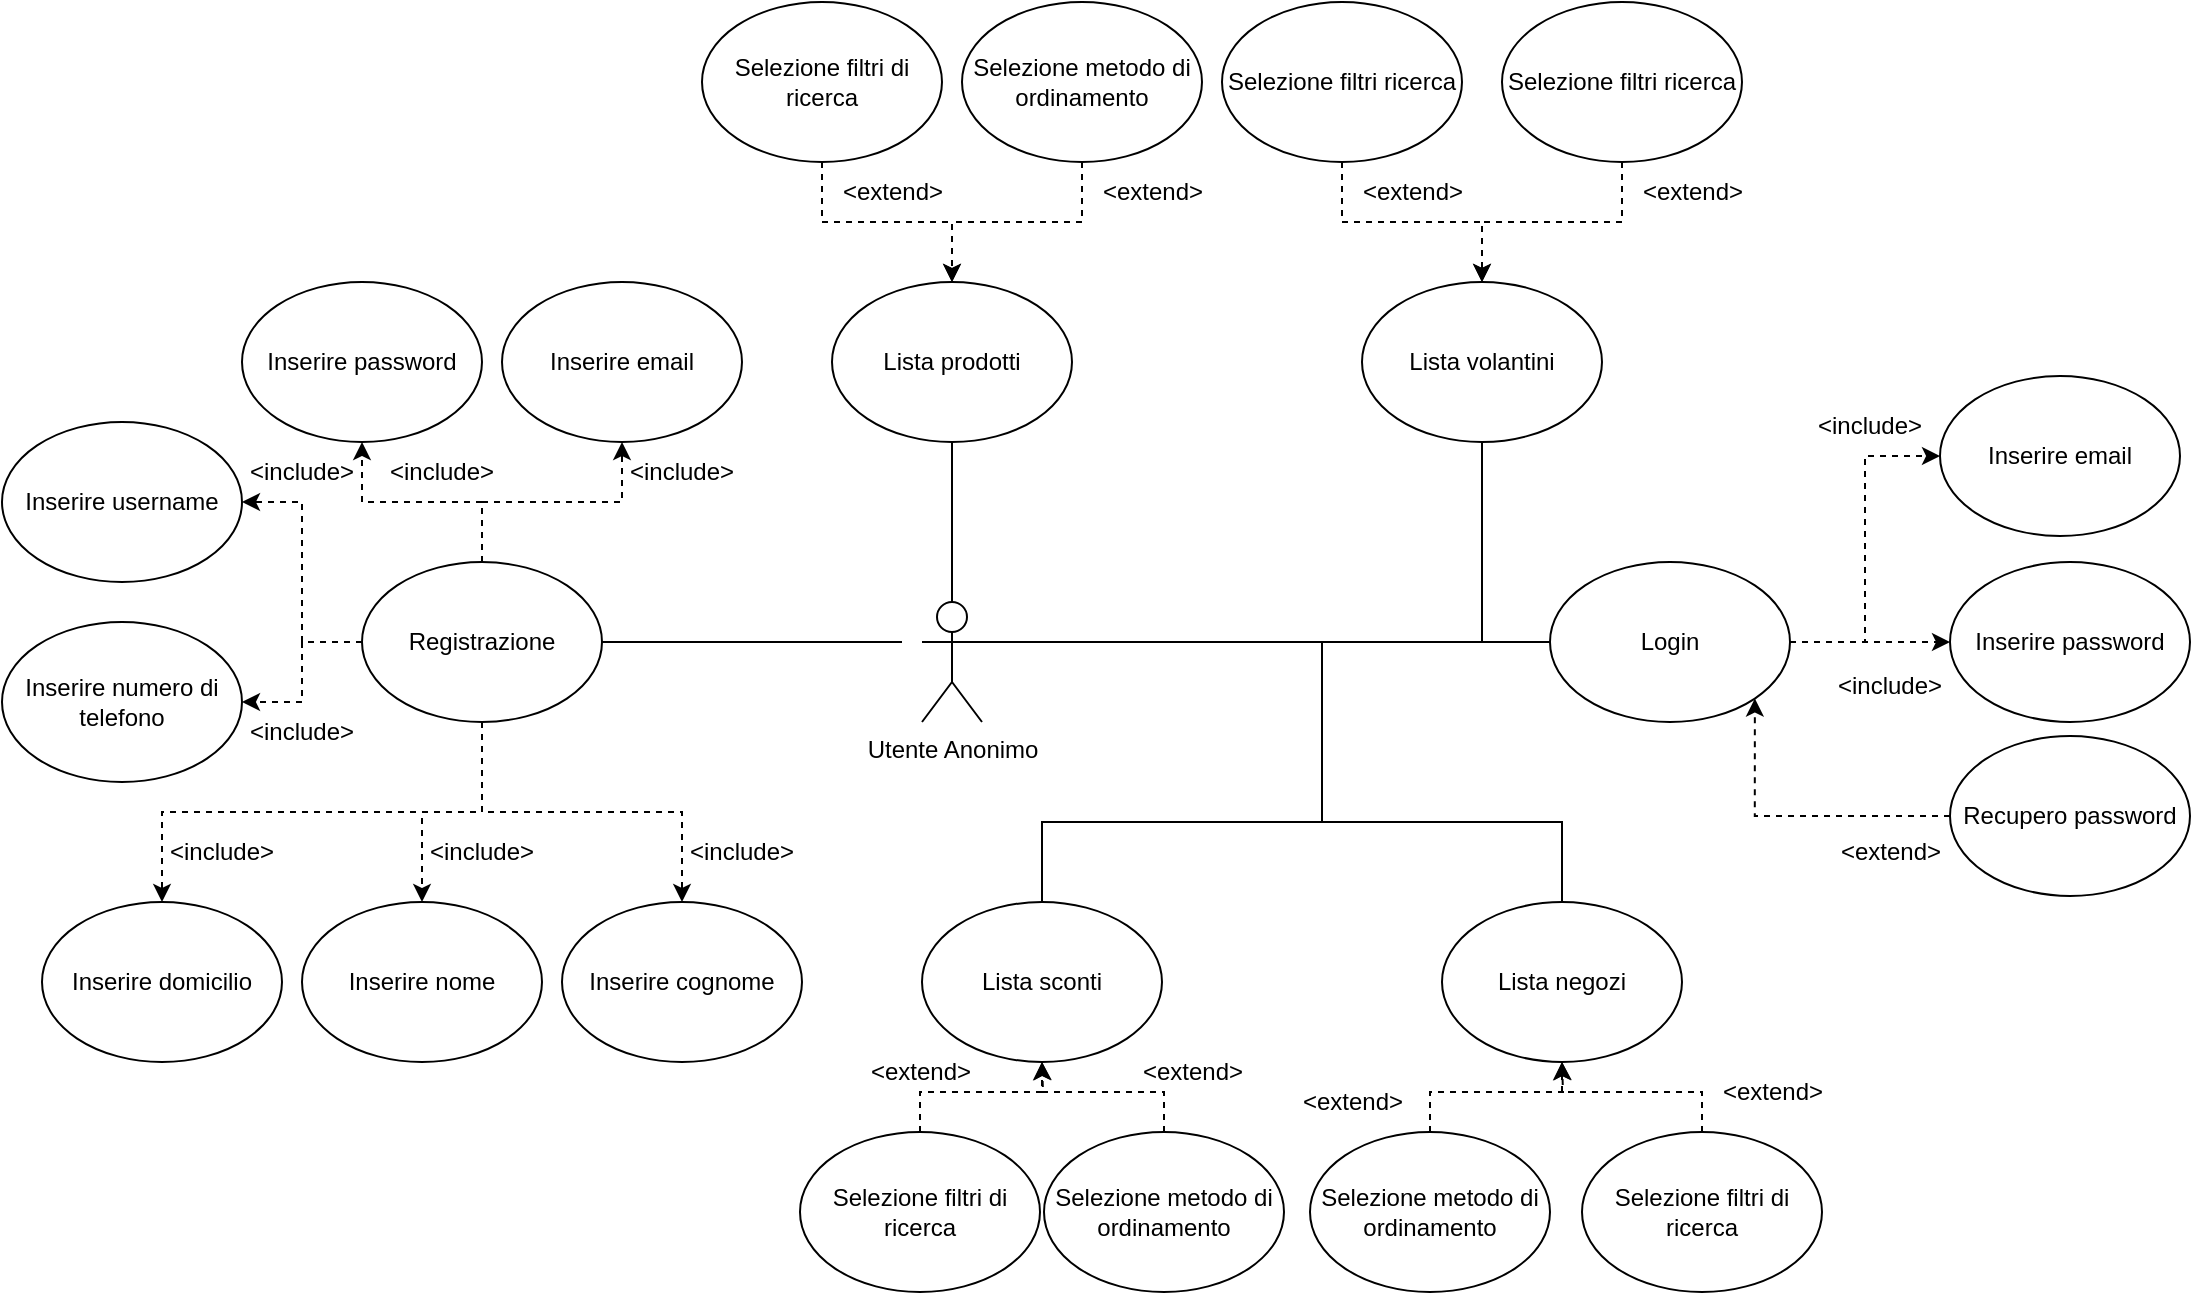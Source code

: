 <mxfile version="14.6.13" type="device"><diagram name="Pagina-1" id="lVRO8FN0cl4bYZhDUq4U"><mxGraphModel dx="2249" dy="1991" grid="1" gridSize="10" guides="1" tooltips="1" connect="1" arrows="1" fold="1" page="1" pageScale="1" pageWidth="827" pageHeight="1169" math="0" shadow="0"><root><mxCell id="0"/><mxCell id="1" parent="0"/><mxCell id="L7NKFnQ29NJkpKg581X9-1" value="Utente Anonimo&lt;br&gt;" style="shape=umlActor;verticalLabelPosition=bottom;verticalAlign=top;html=1;outlineConnect=0;" parent="1" vertex="1"><mxGeometry x="100" y="160" width="30" height="60" as="geometry"/></mxCell><mxCell id="L7NKFnQ29NJkpKg581X9-8" style="edgeStyle=orthogonalEdgeStyle;rounded=0;orthogonalLoop=1;jettySize=auto;html=1;exitX=1;exitY=0.5;exitDx=0;exitDy=0;entryX=0;entryY=0.5;entryDx=0;entryDy=0;dashed=1;" parent="1" source="L7NKFnQ29NJkpKg581X9-2" target="L7NKFnQ29NJkpKg581X9-5" edge="1"><mxGeometry relative="1" as="geometry"/></mxCell><mxCell id="L7NKFnQ29NJkpKg581X9-9" style="edgeStyle=orthogonalEdgeStyle;rounded=0;orthogonalLoop=1;jettySize=auto;html=1;exitX=1;exitY=0.5;exitDx=0;exitDy=0;entryX=0;entryY=0.5;entryDx=0;entryDy=0;dashed=1;" parent="1" source="L7NKFnQ29NJkpKg581X9-2" target="L7NKFnQ29NJkpKg581X9-6" edge="1"><mxGeometry relative="1" as="geometry"/></mxCell><mxCell id="L7NKFnQ29NJkpKg581X9-2" value="Login" style="ellipse;whiteSpace=wrap;html=1;" parent="1" vertex="1"><mxGeometry x="414" y="140" width="120" height="80" as="geometry"/></mxCell><mxCell id="L7NKFnQ29NJkpKg581X9-5" value="Inserire email" style="ellipse;whiteSpace=wrap;html=1;" parent="1" vertex="1"><mxGeometry x="609" y="47" width="120" height="80" as="geometry"/></mxCell><mxCell id="L7NKFnQ29NJkpKg581X9-6" value="Inserire password" style="ellipse;whiteSpace=wrap;html=1;" parent="1" vertex="1"><mxGeometry x="614" y="140" width="120" height="80" as="geometry"/></mxCell><mxCell id="L7NKFnQ29NJkpKg581X9-10" value="&amp;lt;include&amp;gt;" style="text;html=1;strokeColor=none;fillColor=none;align=center;verticalAlign=middle;whiteSpace=wrap;rounded=0;" parent="1" vertex="1"><mxGeometry x="544" y="57" width="60" height="30" as="geometry"/></mxCell><mxCell id="L7NKFnQ29NJkpKg581X9-11" value="&amp;lt;include&amp;gt;" style="text;html=1;strokeColor=none;fillColor=none;align=center;verticalAlign=middle;whiteSpace=wrap;rounded=0;" parent="1" vertex="1"><mxGeometry x="554" y="187" width="60" height="30" as="geometry"/></mxCell><mxCell id="L7NKFnQ29NJkpKg581X9-16" value="" style="endArrow=none;html=1;rounded=0;entryX=0;entryY=0.5;entryDx=0;entryDy=0;" parent="1" target="L7NKFnQ29NJkpKg581X9-2" edge="1"><mxGeometry width="50" height="50" relative="1" as="geometry"><mxPoint x="140" y="180" as="sourcePoint"/><mxPoint x="450" y="160" as="targetPoint"/></mxGeometry></mxCell><mxCell id="L7NKFnQ29NJkpKg581X9-20" style="edgeStyle=orthogonalEdgeStyle;rounded=0;orthogonalLoop=1;jettySize=auto;html=1;exitX=0;exitY=0.5;exitDx=0;exitDy=0;entryX=1;entryY=1;entryDx=0;entryDy=0;dashed=1;" parent="1" source="L7NKFnQ29NJkpKg581X9-18" target="L7NKFnQ29NJkpKg581X9-2" edge="1"><mxGeometry relative="1" as="geometry"/></mxCell><mxCell id="L7NKFnQ29NJkpKg581X9-18" value="Recupero password" style="ellipse;whiteSpace=wrap;html=1;" parent="1" vertex="1"><mxGeometry x="614" y="227" width="120" height="80" as="geometry"/></mxCell><mxCell id="L7NKFnQ29NJkpKg581X9-21" value="&amp;lt;extend&amp;gt;" style="text;html=1;align=center;verticalAlign=middle;resizable=0;points=[];autosize=1;strokeColor=none;fillColor=none;" parent="1" vertex="1"><mxGeometry x="549" y="270" width="70" height="30" as="geometry"/></mxCell><mxCell id="L7NKFnQ29NJkpKg581X9-22" value="Lista prodotti" style="ellipse;whiteSpace=wrap;html=1;" parent="1" vertex="1"><mxGeometry x="55" width="120" height="80" as="geometry"/></mxCell><mxCell id="L7NKFnQ29NJkpKg581X9-31" style="edgeStyle=orthogonalEdgeStyle;rounded=0;orthogonalLoop=1;jettySize=auto;html=1;exitX=0.5;exitY=0;exitDx=0;exitDy=0;endArrow=none;endFill=0;" parent="1" source="L7NKFnQ29NJkpKg581X9-23" edge="1"><mxGeometry relative="1" as="geometry"><mxPoint x="130" y="180" as="targetPoint"/><Array as="points"><mxPoint x="160" y="270"/><mxPoint x="300" y="270"/><mxPoint x="300" y="180"/></Array></mxGeometry></mxCell><mxCell id="L7NKFnQ29NJkpKg581X9-23" value="Lista sconti" style="ellipse;whiteSpace=wrap;html=1;" parent="1" vertex="1"><mxGeometry x="100" y="310" width="120" height="80" as="geometry"/></mxCell><mxCell id="L7NKFnQ29NJkpKg581X9-30" style="edgeStyle=orthogonalEdgeStyle;rounded=0;orthogonalLoop=1;jettySize=auto;html=1;exitX=0.5;exitY=0;exitDx=0;exitDy=0;entryX=1;entryY=0.333;entryDx=0;entryDy=0;entryPerimeter=0;endArrow=none;endFill=0;" parent="1" source="L7NKFnQ29NJkpKg581X9-24" target="L7NKFnQ29NJkpKg581X9-1" edge="1"><mxGeometry relative="1" as="geometry"><mxPoint x="180" y="190" as="targetPoint"/><Array as="points"><mxPoint x="420" y="270"/><mxPoint x="300" y="270"/><mxPoint x="300" y="180"/></Array></mxGeometry></mxCell><mxCell id="L7NKFnQ29NJkpKg581X9-24" value="Lista negozi" style="ellipse;whiteSpace=wrap;html=1;" parent="1" vertex="1"><mxGeometry x="360" y="310" width="120" height="80" as="geometry"/></mxCell><mxCell id="L7NKFnQ29NJkpKg581X9-32" style="edgeStyle=orthogonalEdgeStyle;rounded=0;orthogonalLoop=1;jettySize=auto;html=1;exitX=0.5;exitY=1;exitDx=0;exitDy=0;entryX=0.5;entryY=0;entryDx=0;entryDy=0;entryPerimeter=0;endArrow=none;endFill=0;" parent="1" source="L7NKFnQ29NJkpKg581X9-22" target="L7NKFnQ29NJkpKg581X9-1" edge="1"><mxGeometry relative="1" as="geometry"/></mxCell><mxCell id="L7NKFnQ29NJkpKg581X9-46" style="edgeStyle=orthogonalEdgeStyle;rounded=0;orthogonalLoop=1;jettySize=auto;html=1;exitX=0.5;exitY=1;exitDx=0;exitDy=0;dashed=1;" parent="1" source="L7NKFnQ29NJkpKg581X9-34" target="L7NKFnQ29NJkpKg581X9-40" edge="1"><mxGeometry relative="1" as="geometry"/></mxCell><mxCell id="L7NKFnQ29NJkpKg581X9-47" style="edgeStyle=orthogonalEdgeStyle;rounded=0;orthogonalLoop=1;jettySize=auto;html=1;exitX=0.5;exitY=1;exitDx=0;exitDy=0;dashed=1;" parent="1" source="L7NKFnQ29NJkpKg581X9-34" target="L7NKFnQ29NJkpKg581X9-39" edge="1"><mxGeometry relative="1" as="geometry"/></mxCell><mxCell id="L7NKFnQ29NJkpKg581X9-48" style="edgeStyle=orthogonalEdgeStyle;rounded=0;orthogonalLoop=1;jettySize=auto;html=1;exitX=0.5;exitY=1;exitDx=0;exitDy=0;dashed=1;" parent="1" source="L7NKFnQ29NJkpKg581X9-34" target="L7NKFnQ29NJkpKg581X9-42" edge="1"><mxGeometry relative="1" as="geometry"/></mxCell><mxCell id="L7NKFnQ29NJkpKg581X9-49" style="edgeStyle=orthogonalEdgeStyle;rounded=0;orthogonalLoop=1;jettySize=auto;html=1;exitX=0;exitY=0.5;exitDx=0;exitDy=0;dashed=1;" parent="1" source="L7NKFnQ29NJkpKg581X9-34" target="L7NKFnQ29NJkpKg581X9-41" edge="1"><mxGeometry relative="1" as="geometry"/></mxCell><mxCell id="L7NKFnQ29NJkpKg581X9-51" style="edgeStyle=orthogonalEdgeStyle;rounded=0;orthogonalLoop=1;jettySize=auto;html=1;exitX=0.5;exitY=0;exitDx=0;exitDy=0;dashed=1;" parent="1" source="L7NKFnQ29NJkpKg581X9-34" target="L7NKFnQ29NJkpKg581X9-37" edge="1"><mxGeometry relative="1" as="geometry"/></mxCell><mxCell id="L7NKFnQ29NJkpKg581X9-52" style="edgeStyle=orthogonalEdgeStyle;rounded=0;orthogonalLoop=1;jettySize=auto;html=1;exitX=0.5;exitY=0;exitDx=0;exitDy=0;dashed=1;" parent="1" source="L7NKFnQ29NJkpKg581X9-34" target="L7NKFnQ29NJkpKg581X9-36" edge="1"><mxGeometry relative="1" as="geometry"/></mxCell><mxCell id="L7NKFnQ29NJkpKg581X9-34" value="Registrazione" style="ellipse;whiteSpace=wrap;html=1;" parent="1" vertex="1"><mxGeometry x="-180" y="140" width="120" height="80" as="geometry"/></mxCell><mxCell id="L7NKFnQ29NJkpKg581X9-35" value="" style="endArrow=none;html=1;rounded=0;exitX=1;exitY=0.5;exitDx=0;exitDy=0;" parent="1" source="L7NKFnQ29NJkpKg581X9-34" edge="1"><mxGeometry width="50" height="50" relative="1" as="geometry"><mxPoint x="-140" y="270" as="sourcePoint"/><mxPoint x="90" y="180" as="targetPoint"/></mxGeometry></mxCell><mxCell id="L7NKFnQ29NJkpKg581X9-36" value="Inserire email" style="ellipse;whiteSpace=wrap;html=1;" parent="1" vertex="1"><mxGeometry x="-110" width="120" height="80" as="geometry"/></mxCell><mxCell id="L7NKFnQ29NJkpKg581X9-37" value="Inserire password" style="ellipse;whiteSpace=wrap;html=1;" parent="1" vertex="1"><mxGeometry x="-240" width="120" height="80" as="geometry"/></mxCell><mxCell id="L7NKFnQ29NJkpKg581X9-38" value="Inserire username" style="ellipse;whiteSpace=wrap;html=1;" parent="1" vertex="1"><mxGeometry x="-360" y="70" width="120" height="80" as="geometry"/></mxCell><mxCell id="L7NKFnQ29NJkpKg581X9-39" value="Inserire nome" style="ellipse;whiteSpace=wrap;html=1;" parent="1" vertex="1"><mxGeometry x="-210" y="310" width="120" height="80" as="geometry"/></mxCell><mxCell id="L7NKFnQ29NJkpKg581X9-40" value="Inserire cognome" style="ellipse;whiteSpace=wrap;html=1;" parent="1" vertex="1"><mxGeometry x="-80" y="310" width="120" height="80" as="geometry"/></mxCell><mxCell id="L7NKFnQ29NJkpKg581X9-41" value="Inserire numero di telefono" style="ellipse;whiteSpace=wrap;html=1;" parent="1" vertex="1"><mxGeometry x="-360" y="170" width="120" height="80" as="geometry"/></mxCell><mxCell id="L7NKFnQ29NJkpKg581X9-42" value="Inserire domicilio" style="ellipse;whiteSpace=wrap;html=1;" parent="1" vertex="1"><mxGeometry x="-340" y="310" width="120" height="80" as="geometry"/></mxCell><mxCell id="L7NKFnQ29NJkpKg581X9-50" style="edgeStyle=orthogonalEdgeStyle;rounded=0;orthogonalLoop=1;jettySize=auto;html=1;exitX=0;exitY=0.5;exitDx=0;exitDy=0;dashed=1;entryX=1;entryY=0.5;entryDx=0;entryDy=0;" parent="1" source="L7NKFnQ29NJkpKg581X9-34" target="L7NKFnQ29NJkpKg581X9-38" edge="1"><mxGeometry relative="1" as="geometry"><mxPoint x="-170" y="190" as="sourcePoint"/><mxPoint x="-230" y="220" as="targetPoint"/><Array as="points"><mxPoint x="-210" y="180"/><mxPoint x="-210" y="110"/></Array></mxGeometry></mxCell><mxCell id="L7NKFnQ29NJkpKg581X9-53" value="&amp;lt;include&amp;gt;" style="text;html=1;strokeColor=none;fillColor=none;align=center;verticalAlign=middle;whiteSpace=wrap;rounded=0;" parent="1" vertex="1"><mxGeometry x="-50" y="80" width="60" height="30" as="geometry"/></mxCell><mxCell id="L7NKFnQ29NJkpKg581X9-54" value="&amp;lt;include&amp;gt;" style="text;html=1;strokeColor=none;fillColor=none;align=center;verticalAlign=middle;whiteSpace=wrap;rounded=0;" parent="1" vertex="1"><mxGeometry x="-170" y="80" width="60" height="30" as="geometry"/></mxCell><mxCell id="L7NKFnQ29NJkpKg581X9-55" value="&amp;lt;include&amp;gt;" style="text;html=1;strokeColor=none;fillColor=none;align=center;verticalAlign=middle;whiteSpace=wrap;rounded=0;" parent="1" vertex="1"><mxGeometry x="-240" y="80" width="60" height="30" as="geometry"/></mxCell><mxCell id="L7NKFnQ29NJkpKg581X9-56" value="&amp;lt;include&amp;gt;" style="text;html=1;strokeColor=none;fillColor=none;align=center;verticalAlign=middle;whiteSpace=wrap;rounded=0;" parent="1" vertex="1"><mxGeometry x="-240" y="210" width="60" height="30" as="geometry"/></mxCell><mxCell id="L7NKFnQ29NJkpKg581X9-57" value="&amp;lt;include&amp;gt;" style="text;html=1;strokeColor=none;fillColor=none;align=center;verticalAlign=middle;whiteSpace=wrap;rounded=0;" parent="1" vertex="1"><mxGeometry x="-280" y="270" width="60" height="30" as="geometry"/></mxCell><mxCell id="L7NKFnQ29NJkpKg581X9-58" value="&amp;lt;include&amp;gt;" style="text;html=1;strokeColor=none;fillColor=none;align=center;verticalAlign=middle;whiteSpace=wrap;rounded=0;" parent="1" vertex="1"><mxGeometry x="-150" y="270" width="60" height="30" as="geometry"/></mxCell><mxCell id="L7NKFnQ29NJkpKg581X9-59" value="&amp;lt;include&amp;gt;" style="text;html=1;strokeColor=none;fillColor=none;align=center;verticalAlign=middle;whiteSpace=wrap;rounded=0;" parent="1" vertex="1"><mxGeometry x="-20" y="270" width="60" height="30" as="geometry"/></mxCell><mxCell id="L7NKFnQ29NJkpKg581X9-64" style="edgeStyle=orthogonalEdgeStyle;rounded=0;orthogonalLoop=1;jettySize=auto;html=1;exitX=0.5;exitY=1;exitDx=0;exitDy=0;dashed=1;" parent="1" source="L7NKFnQ29NJkpKg581X9-61" target="L7NKFnQ29NJkpKg581X9-22" edge="1"><mxGeometry relative="1" as="geometry"/></mxCell><mxCell id="L7NKFnQ29NJkpKg581X9-61" value="Selezione filtri di ricerca" style="ellipse;whiteSpace=wrap;html=1;" parent="1" vertex="1"><mxGeometry x="-10" y="-140" width="120" height="80" as="geometry"/></mxCell><mxCell id="L7NKFnQ29NJkpKg581X9-65" style="edgeStyle=orthogonalEdgeStyle;rounded=0;orthogonalLoop=1;jettySize=auto;html=1;exitX=0.5;exitY=1;exitDx=0;exitDy=0;entryX=0.5;entryY=0;entryDx=0;entryDy=0;dashed=1;" parent="1" source="L7NKFnQ29NJkpKg581X9-62" target="L7NKFnQ29NJkpKg581X9-22" edge="1"><mxGeometry relative="1" as="geometry"/></mxCell><mxCell id="L7NKFnQ29NJkpKg581X9-62" value="Selezione metodo di ordinamento" style="ellipse;whiteSpace=wrap;html=1;" parent="1" vertex="1"><mxGeometry x="120" y="-140" width="120" height="80" as="geometry"/></mxCell><mxCell id="L7NKFnQ29NJkpKg581X9-66" value="&amp;lt;extend&amp;gt;" style="text;html=1;align=center;verticalAlign=middle;resizable=0;points=[];autosize=1;strokeColor=none;fillColor=none;" parent="1" vertex="1"><mxGeometry x="180" y="-60" width="70" height="30" as="geometry"/></mxCell><mxCell id="L7NKFnQ29NJkpKg581X9-67" value="&amp;lt;extend&amp;gt;" style="text;html=1;align=center;verticalAlign=middle;resizable=0;points=[];autosize=1;strokeColor=none;fillColor=none;" parent="1" vertex="1"><mxGeometry x="50" y="-60" width="70" height="30" as="geometry"/></mxCell><mxCell id="L7NKFnQ29NJkpKg581X9-82" style="edgeStyle=orthogonalEdgeStyle;rounded=0;orthogonalLoop=1;jettySize=auto;html=1;exitX=0.5;exitY=0;exitDx=0;exitDy=0;entryX=0.5;entryY=1;entryDx=0;entryDy=0;dashed=1;" parent="1" source="L7NKFnQ29NJkpKg581X9-69" target="L7NKFnQ29NJkpKg581X9-23" edge="1"><mxGeometry relative="1" as="geometry"/></mxCell><mxCell id="L7NKFnQ29NJkpKg581X9-69" value="Selezione metodo di ordinamento" style="ellipse;whiteSpace=wrap;html=1;" parent="1" vertex="1"><mxGeometry x="161" y="425" width="120" height="80" as="geometry"/></mxCell><mxCell id="L7NKFnQ29NJkpKg581X9-75" style="edgeStyle=orthogonalEdgeStyle;rounded=0;orthogonalLoop=1;jettySize=auto;html=1;exitX=0.5;exitY=0;exitDx=0;exitDy=0;dashed=1;" parent="1" source="L7NKFnQ29NJkpKg581X9-70" edge="1"><mxGeometry relative="1" as="geometry"><mxPoint x="420" y="390" as="targetPoint"/></mxGeometry></mxCell><mxCell id="L7NKFnQ29NJkpKg581X9-70" value="Selezione metodo di ordinamento" style="ellipse;whiteSpace=wrap;html=1;" parent="1" vertex="1"><mxGeometry x="294" y="425" width="120" height="80" as="geometry"/></mxCell><mxCell id="L7NKFnQ29NJkpKg581X9-73" style="edgeStyle=orthogonalEdgeStyle;rounded=0;orthogonalLoop=1;jettySize=auto;html=1;exitX=0.5;exitY=0;exitDx=0;exitDy=0;entryX=0.5;entryY=1;entryDx=0;entryDy=0;dashed=1;" parent="1" source="L7NKFnQ29NJkpKg581X9-71" target="L7NKFnQ29NJkpKg581X9-24" edge="1"><mxGeometry relative="1" as="geometry"/></mxCell><mxCell id="L7NKFnQ29NJkpKg581X9-71" value="Selezione filtri di ricerca" style="ellipse;whiteSpace=wrap;html=1;" parent="1" vertex="1"><mxGeometry x="430" y="425" width="120" height="80" as="geometry"/></mxCell><mxCell id="L7NKFnQ29NJkpKg581X9-78" value="&amp;lt;extend&amp;gt;" style="text;html=1;align=center;verticalAlign=middle;resizable=0;points=[];autosize=1;strokeColor=none;fillColor=none;" parent="1" vertex="1"><mxGeometry x="490" y="390" width="70" height="30" as="geometry"/></mxCell><mxCell id="L7NKFnQ29NJkpKg581X9-79" value="&amp;lt;extend&amp;gt;" style="text;html=1;align=center;verticalAlign=middle;resizable=0;points=[];autosize=1;strokeColor=none;fillColor=none;" parent="1" vertex="1"><mxGeometry x="280" y="395" width="70" height="30" as="geometry"/></mxCell><mxCell id="L7NKFnQ29NJkpKg581X9-83" style="edgeStyle=orthogonalEdgeStyle;rounded=0;orthogonalLoop=1;jettySize=auto;html=1;exitX=0.5;exitY=0;exitDx=0;exitDy=0;dashed=1;" parent="1" source="L7NKFnQ29NJkpKg581X9-81" edge="1"><mxGeometry relative="1" as="geometry"><mxPoint x="160" y="390" as="targetPoint"/></mxGeometry></mxCell><mxCell id="L7NKFnQ29NJkpKg581X9-81" value="Selezione filtri di ricerca" style="ellipse;whiteSpace=wrap;html=1;" parent="1" vertex="1"><mxGeometry x="39" y="425" width="120" height="80" as="geometry"/></mxCell><mxCell id="L7NKFnQ29NJkpKg581X9-84" value="&amp;lt;extend&amp;gt;" style="text;html=1;align=center;verticalAlign=middle;resizable=0;points=[];autosize=1;strokeColor=none;fillColor=none;" parent="1" vertex="1"><mxGeometry x="200" y="380" width="70" height="30" as="geometry"/></mxCell><mxCell id="L7NKFnQ29NJkpKg581X9-85" value="&amp;lt;extend&amp;gt;" style="text;html=1;align=center;verticalAlign=middle;resizable=0;points=[];autosize=1;strokeColor=none;fillColor=none;" parent="1" vertex="1"><mxGeometry x="64" y="380" width="70" height="30" as="geometry"/></mxCell><mxCell id="L7NKFnQ29NJkpKg581X9-90" style="edgeStyle=orthogonalEdgeStyle;rounded=0;orthogonalLoop=1;jettySize=auto;html=1;exitX=0.5;exitY=1;exitDx=0;exitDy=0;endArrow=none;endFill=0;" parent="1" source="L7NKFnQ29NJkpKg581X9-86" edge="1"><mxGeometry relative="1" as="geometry"><mxPoint x="259.862" y="180.0" as="targetPoint"/><Array as="points"><mxPoint x="380" y="180"/></Array></mxGeometry></mxCell><mxCell id="L7NKFnQ29NJkpKg581X9-86" value="Lista volantini" style="ellipse;whiteSpace=wrap;html=1;" parent="1" vertex="1"><mxGeometry x="320" width="120" height="80" as="geometry"/></mxCell><mxCell id="L7NKFnQ29NJkpKg581X9-92" style="edgeStyle=orthogonalEdgeStyle;rounded=0;orthogonalLoop=1;jettySize=auto;html=1;exitX=0.5;exitY=1;exitDx=0;exitDy=0;entryX=0.5;entryY=0;entryDx=0;entryDy=0;dashed=1;" parent="1" source="L7NKFnQ29NJkpKg581X9-89" target="L7NKFnQ29NJkpKg581X9-86" edge="1"><mxGeometry relative="1" as="geometry"/></mxCell><mxCell id="L7NKFnQ29NJkpKg581X9-89" value="Selezione filtri ricerca" style="ellipse;whiteSpace=wrap;html=1;" parent="1" vertex="1"><mxGeometry x="390" y="-140" width="120" height="80" as="geometry"/></mxCell><mxCell id="L7NKFnQ29NJkpKg581X9-93" value="&amp;lt;extend&amp;gt;" style="text;html=1;align=center;verticalAlign=middle;resizable=0;points=[];autosize=1;strokeColor=none;fillColor=none;" parent="1" vertex="1"><mxGeometry x="310" y="-60" width="70" height="30" as="geometry"/></mxCell><mxCell id="cWVA2WP9UqCwnjqZZ13s-2" style="edgeStyle=orthogonalEdgeStyle;rounded=0;orthogonalLoop=1;jettySize=auto;html=1;exitX=0.5;exitY=1;exitDx=0;exitDy=0;dashed=1;" edge="1" parent="1" source="cWVA2WP9UqCwnjqZZ13s-1" target="L7NKFnQ29NJkpKg581X9-86"><mxGeometry relative="1" as="geometry"/></mxCell><mxCell id="cWVA2WP9UqCwnjqZZ13s-1" value="Selezione filtri ricerca" style="ellipse;whiteSpace=wrap;html=1;" vertex="1" parent="1"><mxGeometry x="250" y="-140" width="120" height="80" as="geometry"/></mxCell><mxCell id="cWVA2WP9UqCwnjqZZ13s-3" value="&amp;lt;extend&amp;gt;" style="text;html=1;align=center;verticalAlign=middle;resizable=0;points=[];autosize=1;strokeColor=none;fillColor=none;" vertex="1" parent="1"><mxGeometry x="450" y="-60" width="70" height="30" as="geometry"/></mxCell></root></mxGraphModel></diagram></mxfile>
